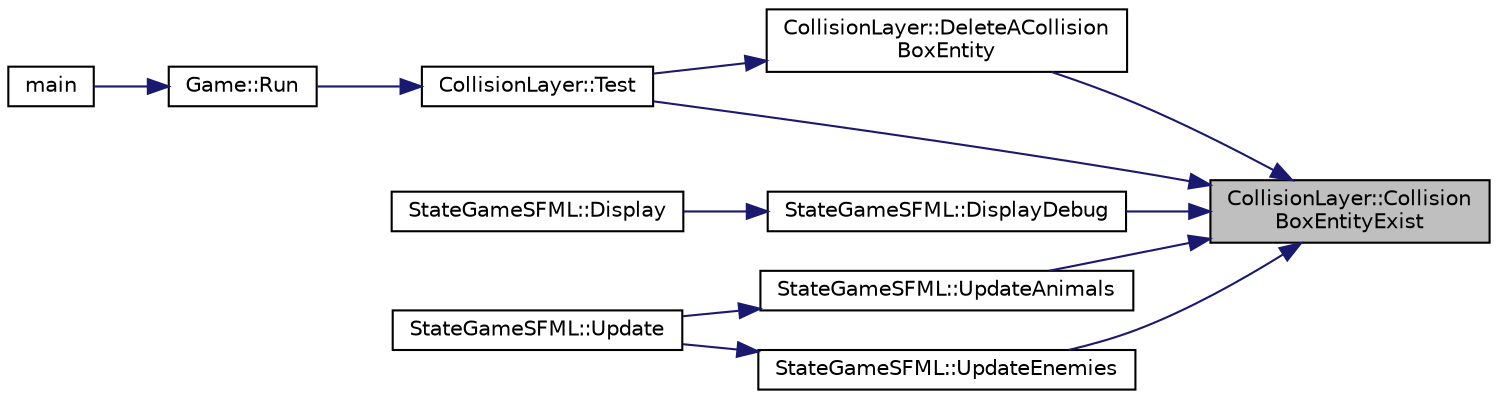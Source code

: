 digraph "CollisionLayer::CollisionBoxEntityExist"
{
 // LATEX_PDF_SIZE
  bgcolor="transparent";
  edge [fontname="Helvetica",fontsize="10",labelfontname="Helvetica",labelfontsize="10"];
  node [fontname="Helvetica",fontsize="10",shape=record];
  rankdir="RL";
  Node1 [label="CollisionLayer::Collision\lBoxEntityExist",height=0.2,width=0.4,color="black", fillcolor="grey75", style="filled", fontcolor="black",tooltip="Permet de savoir si une clé existe."];
  Node1 -> Node2 [dir="back",color="midnightblue",fontsize="10",style="solid",fontname="Helvetica"];
  Node2 [label="CollisionLayer::DeleteACollision\lBoxEntity",height=0.2,width=0.4,color="black",URL="$classCollisionLayer.html#a7a97cfca95d4fa88e7c68925d56b5b8b",tooltip="Supprime la CollisionBox d'une entité."];
  Node2 -> Node3 [dir="back",color="midnightblue",fontsize="10",style="solid",fontname="Helvetica"];
  Node3 [label="CollisionLayer::Test",height=0.2,width=0.4,color="black",URL="$classCollisionLayer.html#a399a9c33d2ef2c935e42e605697b85e1",tooltip="Test de regression."];
  Node3 -> Node4 [dir="back",color="midnightblue",fontsize="10",style="solid",fontname="Helvetica"];
  Node4 [label="Game::Run",height=0.2,width=0.4,color="black",URL="$classGame.html#a13910abb0107f073d1627043003b909b",tooltip="Lance le jeu dans le mode selectionné"];
  Node4 -> Node5 [dir="back",color="midnightblue",fontsize="10",style="solid",fontname="Helvetica"];
  Node5 [label="main",height=0.2,width=0.4,color="black",URL="$main_8cpp.html#a0ddf1224851353fc92bfbff6f499fa97",tooltip=" "];
  Node1 -> Node6 [dir="back",color="midnightblue",fontsize="10",style="solid",fontname="Helvetica"];
  Node6 [label="StateGameSFML::DisplayDebug",height=0.2,width=0.4,color="black",URL="$classStateGameSFML.html#a8e856a9c6fca122ce3a10e3cf877531b",tooltip="Affichage le mode debug sur la fenêtre SFML."];
  Node6 -> Node7 [dir="back",color="midnightblue",fontsize="10",style="solid",fontname="Helvetica"];
  Node7 [label="StateGameSFML::Display",height=0.2,width=0.4,color="black",URL="$classStateGameSFML.html#a4b3d8bb0ea49142cc712a59db6da566a",tooltip="Fonction d'affichage du State."];
  Node1 -> Node3 [dir="back",color="midnightblue",fontsize="10",style="solid",fontname="Helvetica"];
  Node1 -> Node8 [dir="back",color="midnightblue",fontsize="10",style="solid",fontname="Helvetica"];
  Node8 [label="StateGameSFML::UpdateAnimals",height=0.2,width=0.4,color="black",URL="$classStateGameSFML.html#ac366941243b495e81764d9d3e234ae69",tooltip=" "];
  Node8 -> Node9 [dir="back",color="midnightblue",fontsize="10",style="solid",fontname="Helvetica"];
  Node9 [label="StateGameSFML::Update",height=0.2,width=0.4,color="black",URL="$classStateGameSFML.html#aee4825df0279125785ce4cb6dea1cdf2",tooltip="Fonction de mise à jour du State."];
  Node1 -> Node10 [dir="back",color="midnightblue",fontsize="10",style="solid",fontname="Helvetica"];
  Node10 [label="StateGameSFML::UpdateEnemies",height=0.2,width=0.4,color="black",URL="$classStateGameSFML.html#a11a34aefe47e9f0d1fcfc9130c9f1d27",tooltip="Met à jour les données correspondant aux ennemis."];
  Node10 -> Node9 [dir="back",color="midnightblue",fontsize="10",style="solid",fontname="Helvetica"];
}

